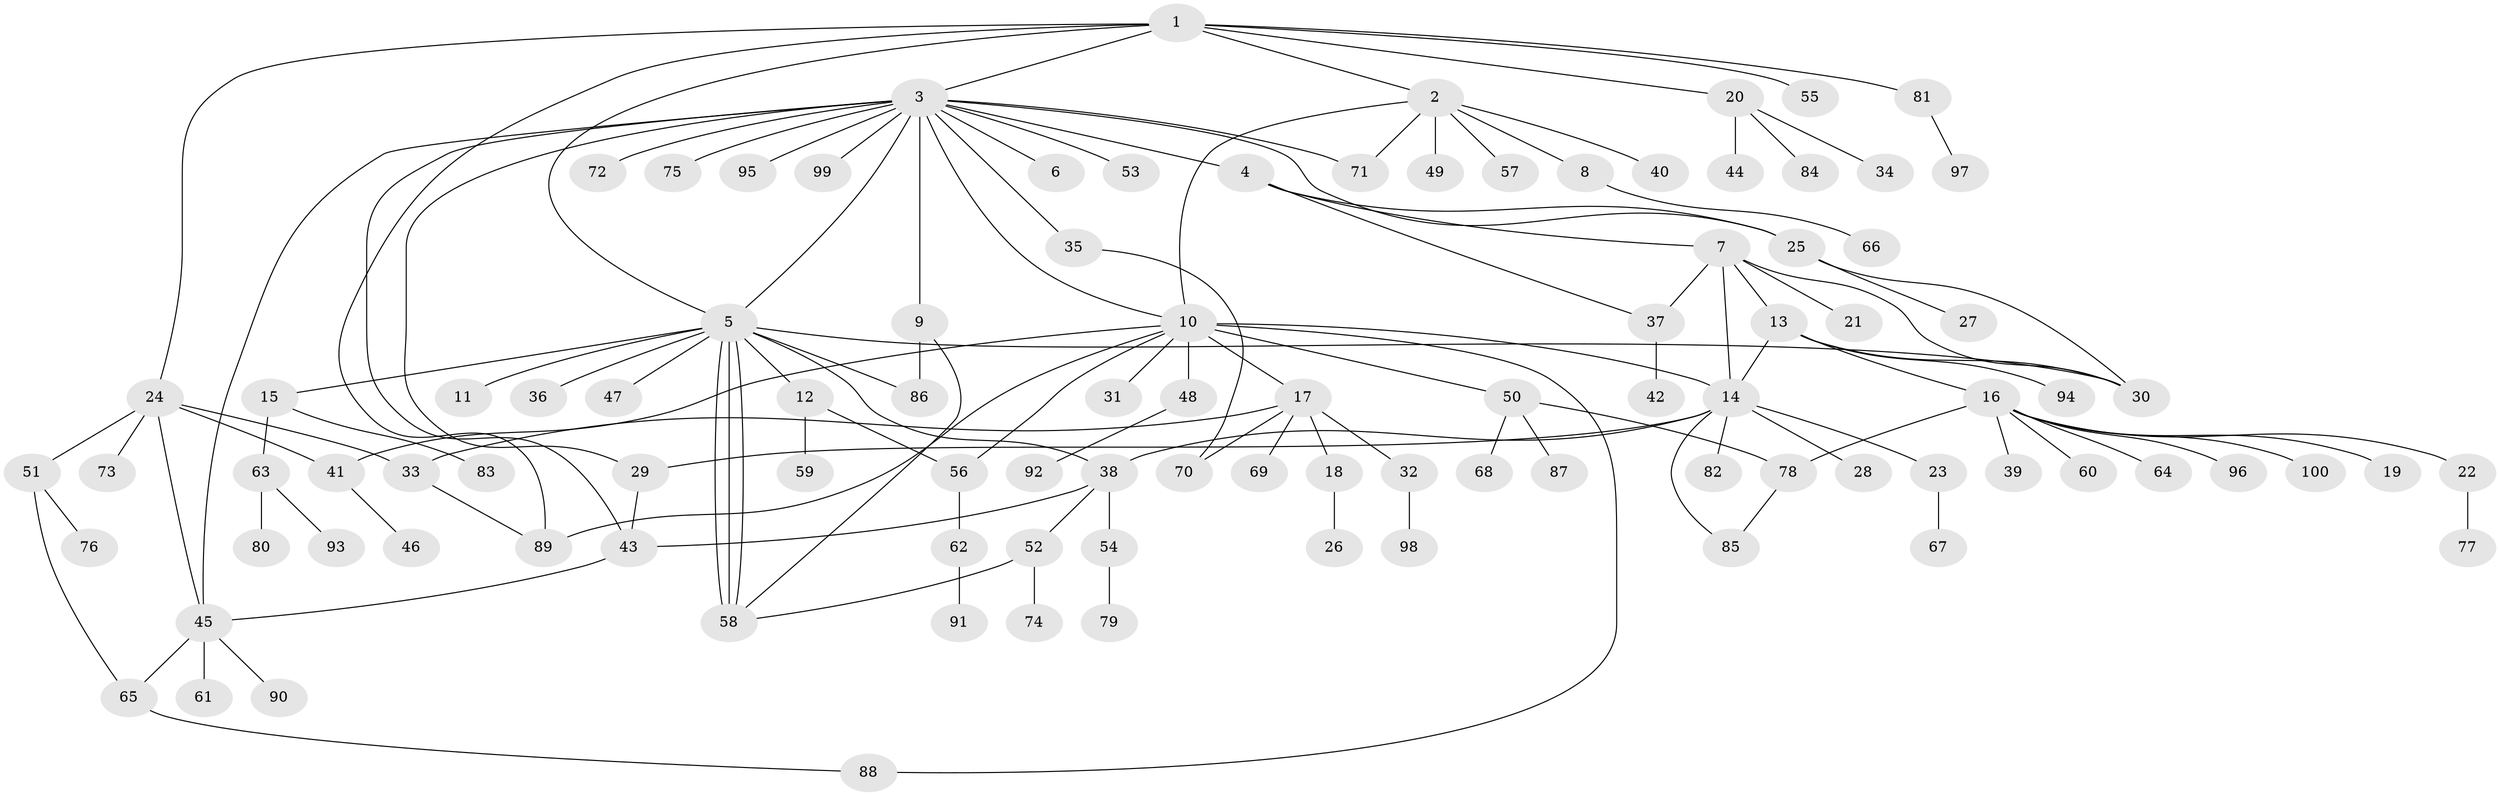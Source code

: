 // coarse degree distribution, {7: 0.041666666666666664, 6: 0.041666666666666664, 15: 0.013888888888888888, 4: 0.05555555555555555, 12: 0.013888888888888888, 1: 0.5555555555555556, 2: 0.125, 11: 0.027777777777777776, 8: 0.013888888888888888, 3: 0.09722222222222222, 5: 0.013888888888888888}
// Generated by graph-tools (version 1.1) at 2025/41/03/06/25 10:41:48]
// undirected, 100 vertices, 130 edges
graph export_dot {
graph [start="1"]
  node [color=gray90,style=filled];
  1;
  2;
  3;
  4;
  5;
  6;
  7;
  8;
  9;
  10;
  11;
  12;
  13;
  14;
  15;
  16;
  17;
  18;
  19;
  20;
  21;
  22;
  23;
  24;
  25;
  26;
  27;
  28;
  29;
  30;
  31;
  32;
  33;
  34;
  35;
  36;
  37;
  38;
  39;
  40;
  41;
  42;
  43;
  44;
  45;
  46;
  47;
  48;
  49;
  50;
  51;
  52;
  53;
  54;
  55;
  56;
  57;
  58;
  59;
  60;
  61;
  62;
  63;
  64;
  65;
  66;
  67;
  68;
  69;
  70;
  71;
  72;
  73;
  74;
  75;
  76;
  77;
  78;
  79;
  80;
  81;
  82;
  83;
  84;
  85;
  86;
  87;
  88;
  89;
  90;
  91;
  92;
  93;
  94;
  95;
  96;
  97;
  98;
  99;
  100;
  1 -- 2;
  1 -- 3;
  1 -- 5;
  1 -- 20;
  1 -- 24;
  1 -- 55;
  1 -- 81;
  1 -- 89;
  2 -- 8;
  2 -- 10;
  2 -- 40;
  2 -- 49;
  2 -- 57;
  2 -- 71;
  3 -- 4;
  3 -- 5;
  3 -- 6;
  3 -- 9;
  3 -- 10;
  3 -- 25;
  3 -- 29;
  3 -- 35;
  3 -- 43;
  3 -- 45;
  3 -- 53;
  3 -- 71;
  3 -- 72;
  3 -- 75;
  3 -- 95;
  3 -- 99;
  4 -- 7;
  4 -- 25;
  4 -- 37;
  5 -- 11;
  5 -- 12;
  5 -- 15;
  5 -- 30;
  5 -- 36;
  5 -- 38;
  5 -- 47;
  5 -- 58;
  5 -- 58;
  5 -- 58;
  5 -- 86;
  7 -- 13;
  7 -- 14;
  7 -- 21;
  7 -- 30;
  7 -- 37;
  8 -- 66;
  9 -- 58;
  9 -- 86;
  10 -- 14;
  10 -- 17;
  10 -- 31;
  10 -- 41;
  10 -- 48;
  10 -- 50;
  10 -- 56;
  10 -- 88;
  10 -- 89;
  12 -- 56;
  12 -- 59;
  13 -- 14;
  13 -- 16;
  13 -- 30;
  13 -- 94;
  14 -- 23;
  14 -- 28;
  14 -- 29;
  14 -- 38;
  14 -- 82;
  14 -- 85;
  15 -- 63;
  15 -- 83;
  16 -- 19;
  16 -- 22;
  16 -- 39;
  16 -- 60;
  16 -- 64;
  16 -- 78;
  16 -- 96;
  16 -- 100;
  17 -- 18;
  17 -- 32;
  17 -- 33;
  17 -- 69;
  17 -- 70;
  18 -- 26;
  20 -- 34;
  20 -- 44;
  20 -- 84;
  22 -- 77;
  23 -- 67;
  24 -- 33;
  24 -- 41;
  24 -- 45;
  24 -- 51;
  24 -- 73;
  25 -- 27;
  25 -- 30;
  29 -- 43;
  32 -- 98;
  33 -- 89;
  35 -- 70;
  37 -- 42;
  38 -- 43;
  38 -- 52;
  38 -- 54;
  41 -- 46;
  43 -- 45;
  45 -- 61;
  45 -- 65;
  45 -- 90;
  48 -- 92;
  50 -- 68;
  50 -- 78;
  50 -- 87;
  51 -- 65;
  51 -- 76;
  52 -- 58;
  52 -- 74;
  54 -- 79;
  56 -- 62;
  62 -- 91;
  63 -- 80;
  63 -- 93;
  65 -- 88;
  78 -- 85;
  81 -- 97;
}

